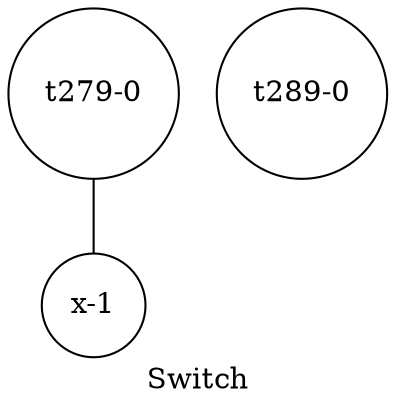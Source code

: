 graph Switch{
label =Switch
t279[label="t279-0", shape=circle, style=filled, fillcolor=White]
t289[label="t289-0", shape=circle, style=filled, fillcolor=White]
x[label="x-1", shape=circle, style=filled, fillcolor=White]
t279--x
}

